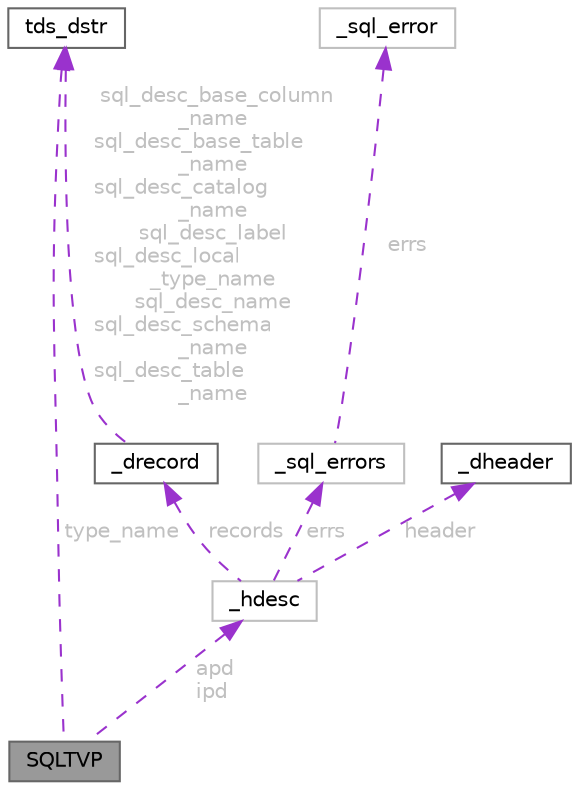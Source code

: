 digraph "SQLTVP"
{
 // LATEX_PDF_SIZE
  bgcolor="transparent";
  edge [fontname=Helvetica,fontsize=10,labelfontname=Helvetica,labelfontsize=10];
  node [fontname=Helvetica,fontsize=10,shape=box,height=0.2,width=0.4];
  Node1 [id="Node000001",label="SQLTVP",height=0.2,width=0.4,color="gray40", fillcolor="grey60", style="filled", fontcolor="black",tooltip=" "];
  Node2 -> Node1 [id="edge1_Node000001_Node000002",dir="back",color="darkorchid3",style="dashed",tooltip=" ",label=" type_name",fontcolor="grey" ];
  Node2 [id="Node000002",label="tds_dstr",height=0.2,width=0.4,color="gray40", fillcolor="white", style="filled",URL="$a01374.html",tooltip="Structure to hold a string."];
  Node3 -> Node1 [id="edge2_Node000001_Node000003",dir="back",color="darkorchid3",style="dashed",tooltip=" ",label=" apd\nipd",fontcolor="grey" ];
  Node3 [id="Node000003",label="_hdesc",height=0.2,width=0.4,color="grey75", fillcolor="white", style="filled",URL="$a01070.html",tooltip=" "];
  Node4 -> Node3 [id="edge3_Node000003_Node000004",dir="back",color="darkorchid3",style="dashed",tooltip=" ",label=" errs",fontcolor="grey" ];
  Node4 [id="Node000004",label="_sql_errors",height=0.2,width=0.4,color="grey75", fillcolor="white", style="filled",URL="$a01058.html",tooltip=" "];
  Node5 -> Node4 [id="edge4_Node000004_Node000005",dir="back",color="darkorchid3",style="dashed",tooltip=" ",label=" errs",fontcolor="grey" ];
  Node5 [id="Node000005",label="_sql_error",height=0.2,width=0.4,color="grey75", fillcolor="white", style="filled",URL="$a01054.html",tooltip=" "];
  Node6 -> Node3 [id="edge5_Node000003_Node000006",dir="back",color="darkorchid3",style="dashed",tooltip=" ",label=" header",fontcolor="grey" ];
  Node6 [id="Node000006",label="_dheader",height=0.2,width=0.4,color="gray40", fillcolor="white", style="filled",URL="$a01062.html",tooltip="Descriptor header."];
  Node7 -> Node3 [id="edge6_Node000003_Node000007",dir="back",color="darkorchid3",style="dashed",tooltip=" ",label=" records",fontcolor="grey" ];
  Node7 [id="Node000007",label="_drecord",height=0.2,width=0.4,color="gray40", fillcolor="white", style="filled",URL="$a01066.html",tooltip="Descriptor record."];
  Node2 -> Node7 [id="edge7_Node000007_Node000002",dir="back",color="darkorchid3",style="dashed",tooltip=" ",label=" sql_desc_base_column\l_name\nsql_desc_base_table\l_name\nsql_desc_catalog\l_name\nsql_desc_label\nsql_desc_local\l_type_name\nsql_desc_name\nsql_desc_schema\l_name\nsql_desc_table\l_name",fontcolor="grey" ];
}

